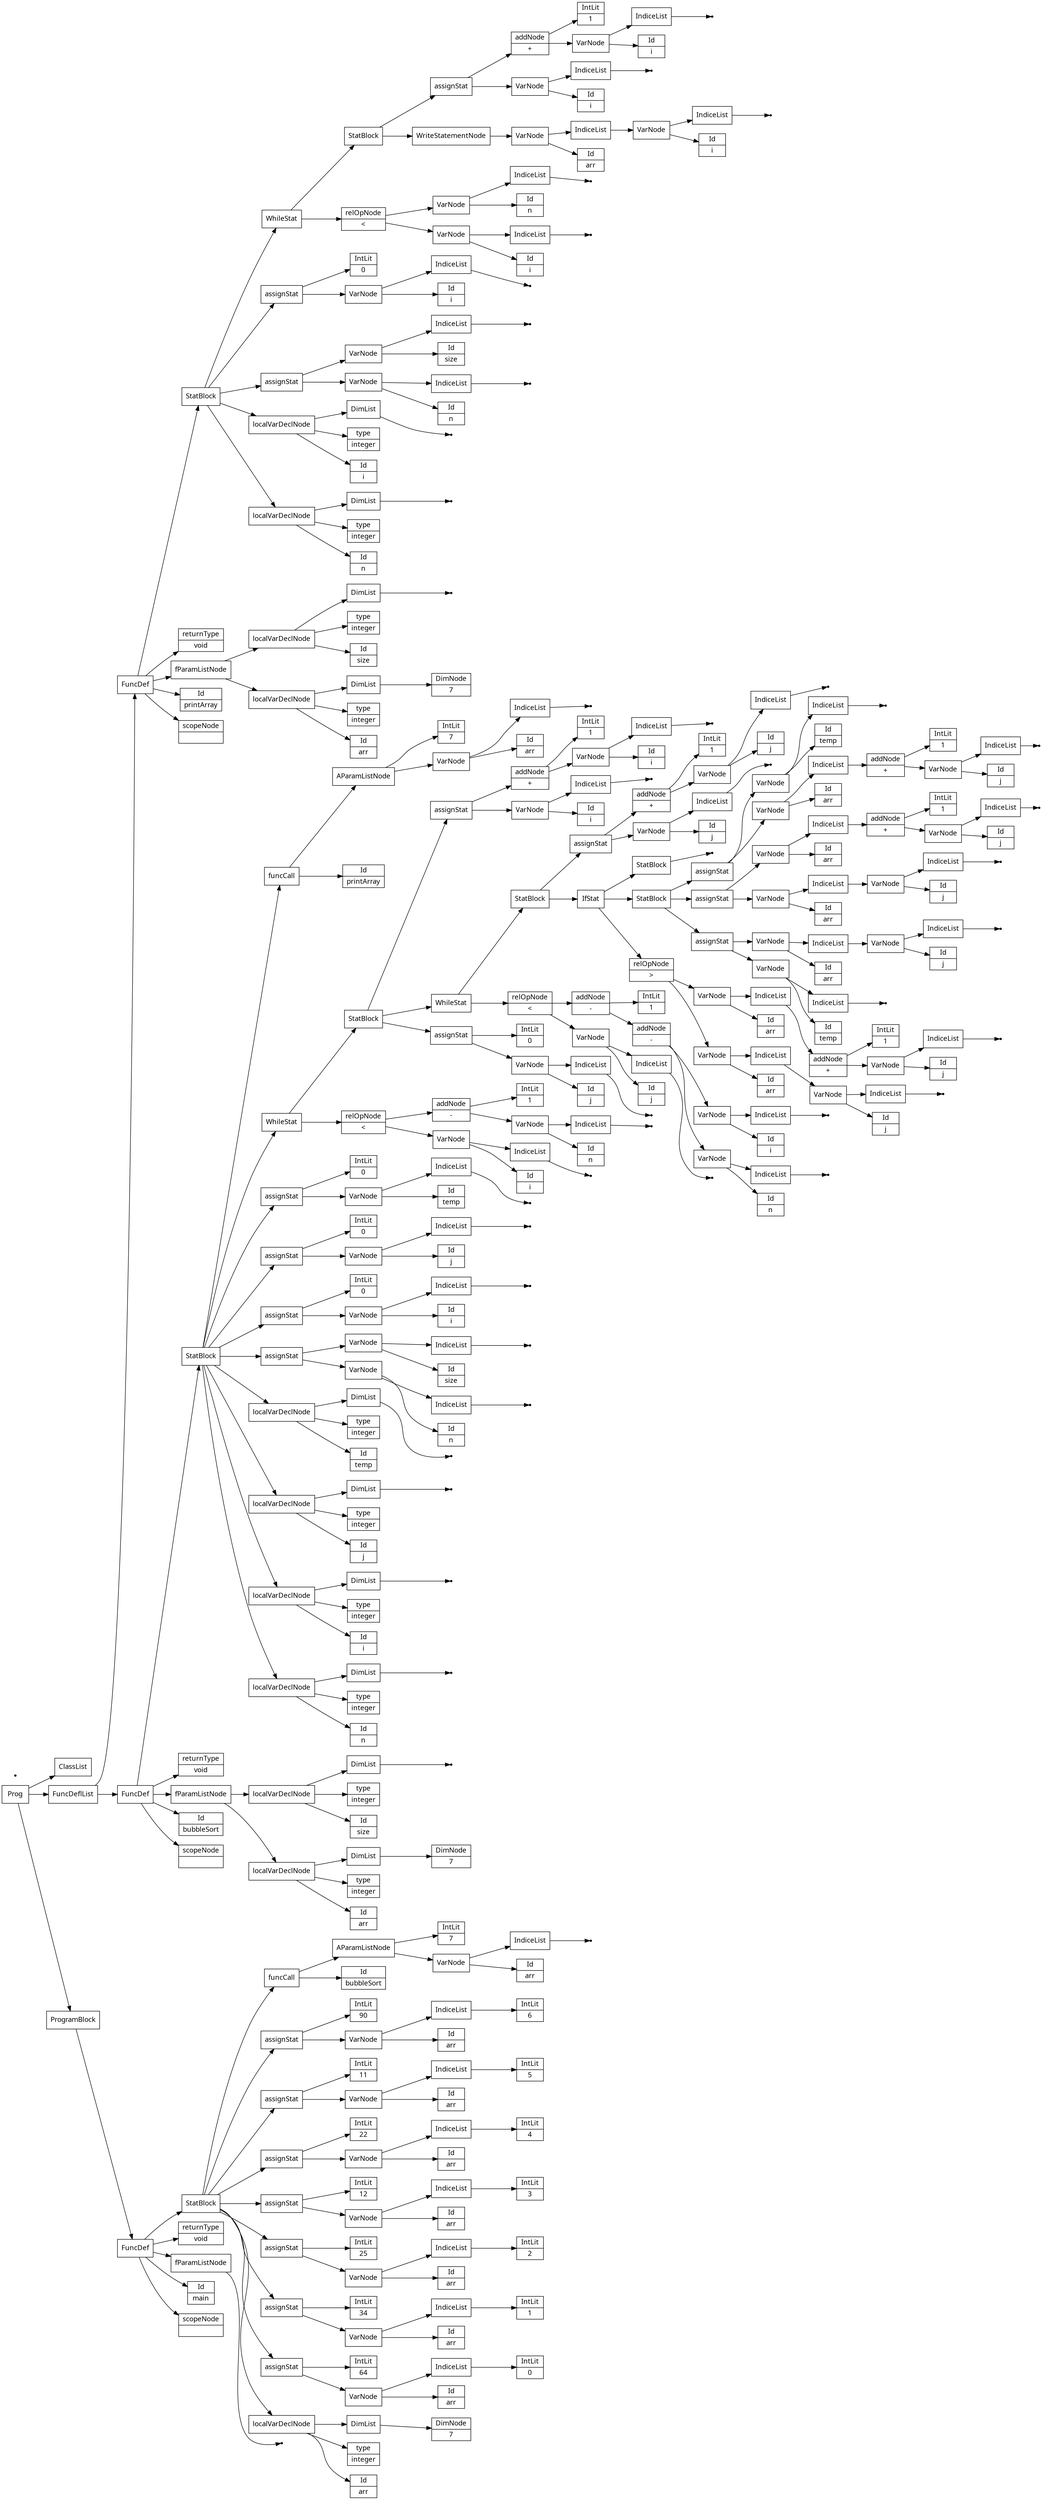 digraph AST {
node [shape=record];
 node [fontname=Sans];charset="UTF-8" splines=true splines=spline rankdir =LR ordering="out"
1[label="scopeNode| "];
3[label="Id|arr"];
4[label="type|integer"];
6[label="DimNode|7"];
7[label="DimList"];
7->6;
8[label="localVarDeclNode"];
8->7;
8->4;
8->3;
9[label="Id|size"];
10[label="type|integer"];
none12[shape="point"];
13[label="DimList"];
13->none12;
14[label="localVarDeclNode"];
14->13;
14->10;
14->9;
15[label="fParamListNode"];
15->14;
15->8;
16[label="returnType|void"];
18[label="Id|n"];
19[label="type|integer"];
none21[shape="point"];
22[label="DimList"];
22->none21;
23[label="localVarDeclNode"];
23->22;
23->19;
23->18;
24[label="Id|i"];
25[label="type|integer"];
none27[shape="point"];
28[label="DimList"];
28->none27;
29[label="localVarDeclNode"];
29->28;
29->25;
29->24;
30[label="Id|j"];
31[label="type|integer"];
none33[shape="point"];
34[label="DimList"];
34->none33;
35[label="localVarDeclNode"];
35->34;
35->31;
35->30;
36[label="Id|temp"];
37[label="type|integer"];
none39[shape="point"];
40[label="DimList"];
40->none39;
41[label="localVarDeclNode"];
41->40;
41->37;
41->36;
42[label="Id|n"];
none44[shape="point"];
45[label="IndiceList"];
45->none44;
46[label="VarNode"];
46->45;
46->42;
47[label="Id|size"];
none49[shape="point"];
50[label="IndiceList"];
50->none49;
51[label="VarNode"];
51->50;
51->47;
52[label="assignStat"];
52->51;
52->46;
53[label="Id|i"];
none55[shape="point"];
56[label="IndiceList"];
56->none55;
57[label="VarNode"];
57->56;
57->53;
58[label="IntLit|0"];
59[label="assignStat"];
59->58;
59->57;
60[label="Id|j"];
none62[shape="point"];
63[label="IndiceList"];
63->none62;
64[label="VarNode"];
64->63;
64->60;
65[label="IntLit|0"];
66[label="assignStat"];
66->65;
66->64;
67[label="Id|temp"];
none69[shape="point"];
70[label="IndiceList"];
70->none69;
71[label="VarNode"];
71->70;
71->67;
72[label="IntLit|0"];
73[label="assignStat"];
73->72;
73->71;
74[label="Id|i"];
none76[shape="point"];
77[label="IndiceList"];
77->none76;
78[label="VarNode"];
78->77;
78->74;
79[label="relOpNode|\<"];
80[label="Id|n"];
none82[shape="point"];
83[label="IndiceList"];
83->none82;
84[label="VarNode"];
84->83;
84->80;
85[label="addNode|-"];
86[label="IntLit|1"];
85->86;
85->84;
79->85;
79->78;
88[label="Id|j"];
none90[shape="point"];
91[label="IndiceList"];
91->none90;
92[label="VarNode"];
92->91;
92->88;
93[label="IntLit|0"];
94[label="assignStat"];
94->93;
94->92;
95[label="Id|j"];
none97[shape="point"];
98[label="IndiceList"];
98->none97;
99[label="VarNode"];
99->98;
99->95;
100[label="relOpNode|\<"];
101[label="Id|n"];
none103[shape="point"];
104[label="IndiceList"];
104->none103;
105[label="VarNode"];
105->104;
105->101;
106[label="addNode|-"];
107[label="Id|i"];
none109[shape="point"];
110[label="IndiceList"];
110->none109;
111[label="VarNode"];
111->110;
111->107;
106->111;
106->105;
112[label="addNode|-"];
113[label="IntLit|1"];
112->113;
112->106;
100->112;
100->99;
115[label="Id|arr"];
117[label="Id|j"];
none119[shape="point"];
120[label="IndiceList"];
120->none119;
121[label="VarNode"];
121->120;
121->117;
122[label="IndiceList"];
122->121;
123[label="VarNode"];
123->122;
123->115;
124[label="relOpNode|\>"];
125[label="Id|arr"];
127[label="Id|j"];
none129[shape="point"];
130[label="IndiceList"];
130->none129;
131[label="VarNode"];
131->130;
131->127;
132[label="addNode|+"];
133[label="IntLit|1"];
132->133;
132->131;
134[label="IndiceList"];
134->132;
135[label="VarNode"];
135->134;
135->125;
124->135;
124->123;
137[label="Id|temp"];
none139[shape="point"];
140[label="IndiceList"];
140->none139;
141[label="VarNode"];
141->140;
141->137;
142[label="Id|arr"];
144[label="Id|j"];
none146[shape="point"];
147[label="IndiceList"];
147->none146;
148[label="VarNode"];
148->147;
148->144;
149[label="IndiceList"];
149->148;
150[label="VarNode"];
150->149;
150->142;
151[label="assignStat"];
151->150;
151->141;
152[label="Id|arr"];
154[label="Id|j"];
none156[shape="point"];
157[label="IndiceList"];
157->none156;
158[label="VarNode"];
158->157;
158->154;
159[label="IndiceList"];
159->158;
160[label="VarNode"];
160->159;
160->152;
161[label="Id|arr"];
163[label="Id|j"];
none165[shape="point"];
166[label="IndiceList"];
166->none165;
167[label="VarNode"];
167->166;
167->163;
168[label="addNode|+"];
169[label="IntLit|1"];
168->169;
168->167;
170[label="IndiceList"];
170->168;
171[label="VarNode"];
171->170;
171->161;
172[label="assignStat"];
172->171;
172->160;
173[label="Id|arr"];
175[label="Id|j"];
none177[shape="point"];
178[label="IndiceList"];
178->none177;
179[label="VarNode"];
179->178;
179->175;
180[label="addNode|+"];
181[label="IntLit|1"];
180->181;
180->179;
182[label="IndiceList"];
182->180;
183[label="VarNode"];
183->182;
183->173;
184[label="Id|temp"];
none186[shape="point"];
187[label="IndiceList"];
187->none186;
188[label="VarNode"];
188->187;
188->184;
189[label="assignStat"];
189->188;
189->183;
190[label="StatBlock"];
190->189;
190->172;
190->151;
none192[shape="point"];
193[label="StatBlock"];
193->none192;
194[label="IfStat"];
194->193;
194->190;
194->124;
195[label="Id|j"];
none197[shape="point"];
198[label="IndiceList"];
198->none197;
199[label="VarNode"];
199->198;
199->195;
200[label="Id|j"];
none202[shape="point"];
203[label="IndiceList"];
203->none202;
204[label="VarNode"];
204->203;
204->200;
205[label="addNode|+"];
206[label="IntLit|1"];
205->206;
205->204;
207[label="assignStat"];
207->205;
207->199;
208[label="StatBlock"];
208->207;
208->194;
209[label="WhileStat"];
209->208;
209->100;
210[label="Id|i"];
none212[shape="point"];
213[label="IndiceList"];
213->none212;
214[label="VarNode"];
214->213;
214->210;
215[label="Id|i"];
none217[shape="point"];
218[label="IndiceList"];
218->none217;
219[label="VarNode"];
219->218;
219->215;
220[label="addNode|+"];
221[label="IntLit|1"];
220->221;
220->219;
222[label="assignStat"];
222->220;
222->214;
223[label="StatBlock"];
223->222;
223->209;
223->94;
224[label="WhileStat"];
224->223;
224->79;
225[label="Id|printArray"];
227[label="Id|arr"];
none229[shape="point"];
230[label="IndiceList"];
230->none229;
231[label="VarNode"];
231->230;
231->227;
232[label="IntLit|7"];
233[label="AParamListNode"];
233->232;
233->231;
234[label="funcCall"];
234->233;
234->225;
235[label="StatBlock"];
235->234;
235->224;
235->73;
235->66;
235->59;
235->52;
235->41;
235->35;
235->29;
235->23;
236[label="FuncDef"];
0[label="Id|bubbleSort"];
236->235;
236->16;
236->15;
236->0;
236->1;
238[label="scopeNode| "];
240[label="Id|arr"];
241[label="type|integer"];
243[label="DimNode|7"];
244[label="DimList"];
244->243;
245[label="localVarDeclNode"];
245->244;
245->241;
245->240;
246[label="Id|size"];
247[label="type|integer"];
none249[shape="point"];
250[label="DimList"];
250->none249;
251[label="localVarDeclNode"];
251->250;
251->247;
251->246;
252[label="fParamListNode"];
252->251;
252->245;
253[label="returnType|void"];
255[label="Id|n"];
256[label="type|integer"];
none258[shape="point"];
259[label="DimList"];
259->none258;
260[label="localVarDeclNode"];
260->259;
260->256;
260->255;
261[label="Id|i"];
262[label="type|integer"];
none264[shape="point"];
265[label="DimList"];
265->none264;
266[label="localVarDeclNode"];
266->265;
266->262;
266->261;
267[label="Id|n"];
none269[shape="point"];
270[label="IndiceList"];
270->none269;
271[label="VarNode"];
271->270;
271->267;
272[label="Id|size"];
none274[shape="point"];
275[label="IndiceList"];
275->none274;
276[label="VarNode"];
276->275;
276->272;
277[label="assignStat"];
277->276;
277->271;
278[label="Id|i"];
none280[shape="point"];
281[label="IndiceList"];
281->none280;
282[label="VarNode"];
282->281;
282->278;
283[label="IntLit|0"];
284[label="assignStat"];
284->283;
284->282;
285[label="Id|i"];
none287[shape="point"];
288[label="IndiceList"];
288->none287;
289[label="VarNode"];
289->288;
289->285;
290[label="relOpNode|\<"];
291[label="Id|n"];
none293[shape="point"];
294[label="IndiceList"];
294->none293;
295[label="VarNode"];
295->294;
295->291;
290->295;
290->289;
297[label="Id|arr"];
299[label="Id|i"];
none301[shape="point"];
302[label="IndiceList"];
302->none301;
303[label="VarNode"];
303->302;
303->299;
304[label="IndiceList"];
304->303;
305[label="VarNode"];
305->304;
305->297;
306[label="WriteStatementNode"];
306->305;
307[label="Id|i"];
none309[shape="point"];
310[label="IndiceList"];
310->none309;
311[label="VarNode"];
311->310;
311->307;
312[label="Id|i"];
none314[shape="point"];
315[label="IndiceList"];
315->none314;
316[label="VarNode"];
316->315;
316->312;
317[label="addNode|+"];
318[label="IntLit|1"];
317->318;
317->316;
319[label="assignStat"];
319->317;
319->311;
320[label="StatBlock"];
320->319;
320->306;
321[label="WhileStat"];
321->320;
321->290;
322[label="StatBlock"];
322->321;
322->284;
322->277;
322->266;
322->260;
323[label="FuncDef"];
237[label="Id|printArray"];
323->322;
323->253;
323->252;
323->237;
323->238;
325[label="scopeNode| "];
none327[shape="point"];
328[label="fParamListNode"];
328->none327;
329[label="returnType|void"];
331[label="Id|arr"];
332[label="type|integer"];
334[label="DimNode|7"];
335[label="DimList"];
335->334;
336[label="localVarDeclNode"];
336->335;
336->332;
336->331;
337[label="Id|arr"];
339[label="IntLit|0"];
340[label="IndiceList"];
340->339;
341[label="VarNode"];
341->340;
341->337;
342[label="IntLit|64"];
343[label="assignStat"];
343->342;
343->341;
344[label="Id|arr"];
346[label="IntLit|1"];
347[label="IndiceList"];
347->346;
348[label="VarNode"];
348->347;
348->344;
349[label="IntLit|34"];
350[label="assignStat"];
350->349;
350->348;
351[label="Id|arr"];
353[label="IntLit|2"];
354[label="IndiceList"];
354->353;
355[label="VarNode"];
355->354;
355->351;
356[label="IntLit|25"];
357[label="assignStat"];
357->356;
357->355;
358[label="Id|arr"];
360[label="IntLit|3"];
361[label="IndiceList"];
361->360;
362[label="VarNode"];
362->361;
362->358;
363[label="IntLit|12"];
364[label="assignStat"];
364->363;
364->362;
365[label="Id|arr"];
367[label="IntLit|4"];
368[label="IndiceList"];
368->367;
369[label="VarNode"];
369->368;
369->365;
370[label="IntLit|22"];
371[label="assignStat"];
371->370;
371->369;
372[label="Id|arr"];
374[label="IntLit|5"];
375[label="IndiceList"];
375->374;
376[label="VarNode"];
376->375;
376->372;
377[label="IntLit|11"];
378[label="assignStat"];
378->377;
378->376;
379[label="Id|arr"];
381[label="IntLit|6"];
382[label="IndiceList"];
382->381;
383[label="VarNode"];
383->382;
383->379;
384[label="IntLit|90"];
385[label="assignStat"];
385->384;
385->383;
386[label="Id|bubbleSort"];
388[label="Id|arr"];
none390[shape="point"];
391[label="IndiceList"];
391->none390;
392[label="VarNode"];
392->391;
392->388;
393[label="IntLit|7"];
394[label="AParamListNode"];
394->393;
394->392;
395[label="funcCall"];
395->394;
395->386;
396[label="StatBlock"];
396->395;
396->385;
396->378;
396->371;
396->364;
396->357;
396->350;
396->343;
396->336;
397[label="FuncDef"];
324[label="Id|main"];
397->396;
397->329;
397->328;
397->324;
397->325;
398[label="ClassList"];
399[label="FuncDeflList"];
400[label="Prog"];
401[label="ProgramBlock"];
401->397;
399->323;
399->236;
none402[shape="point"];
400->398;
400->399;
400->401;
}